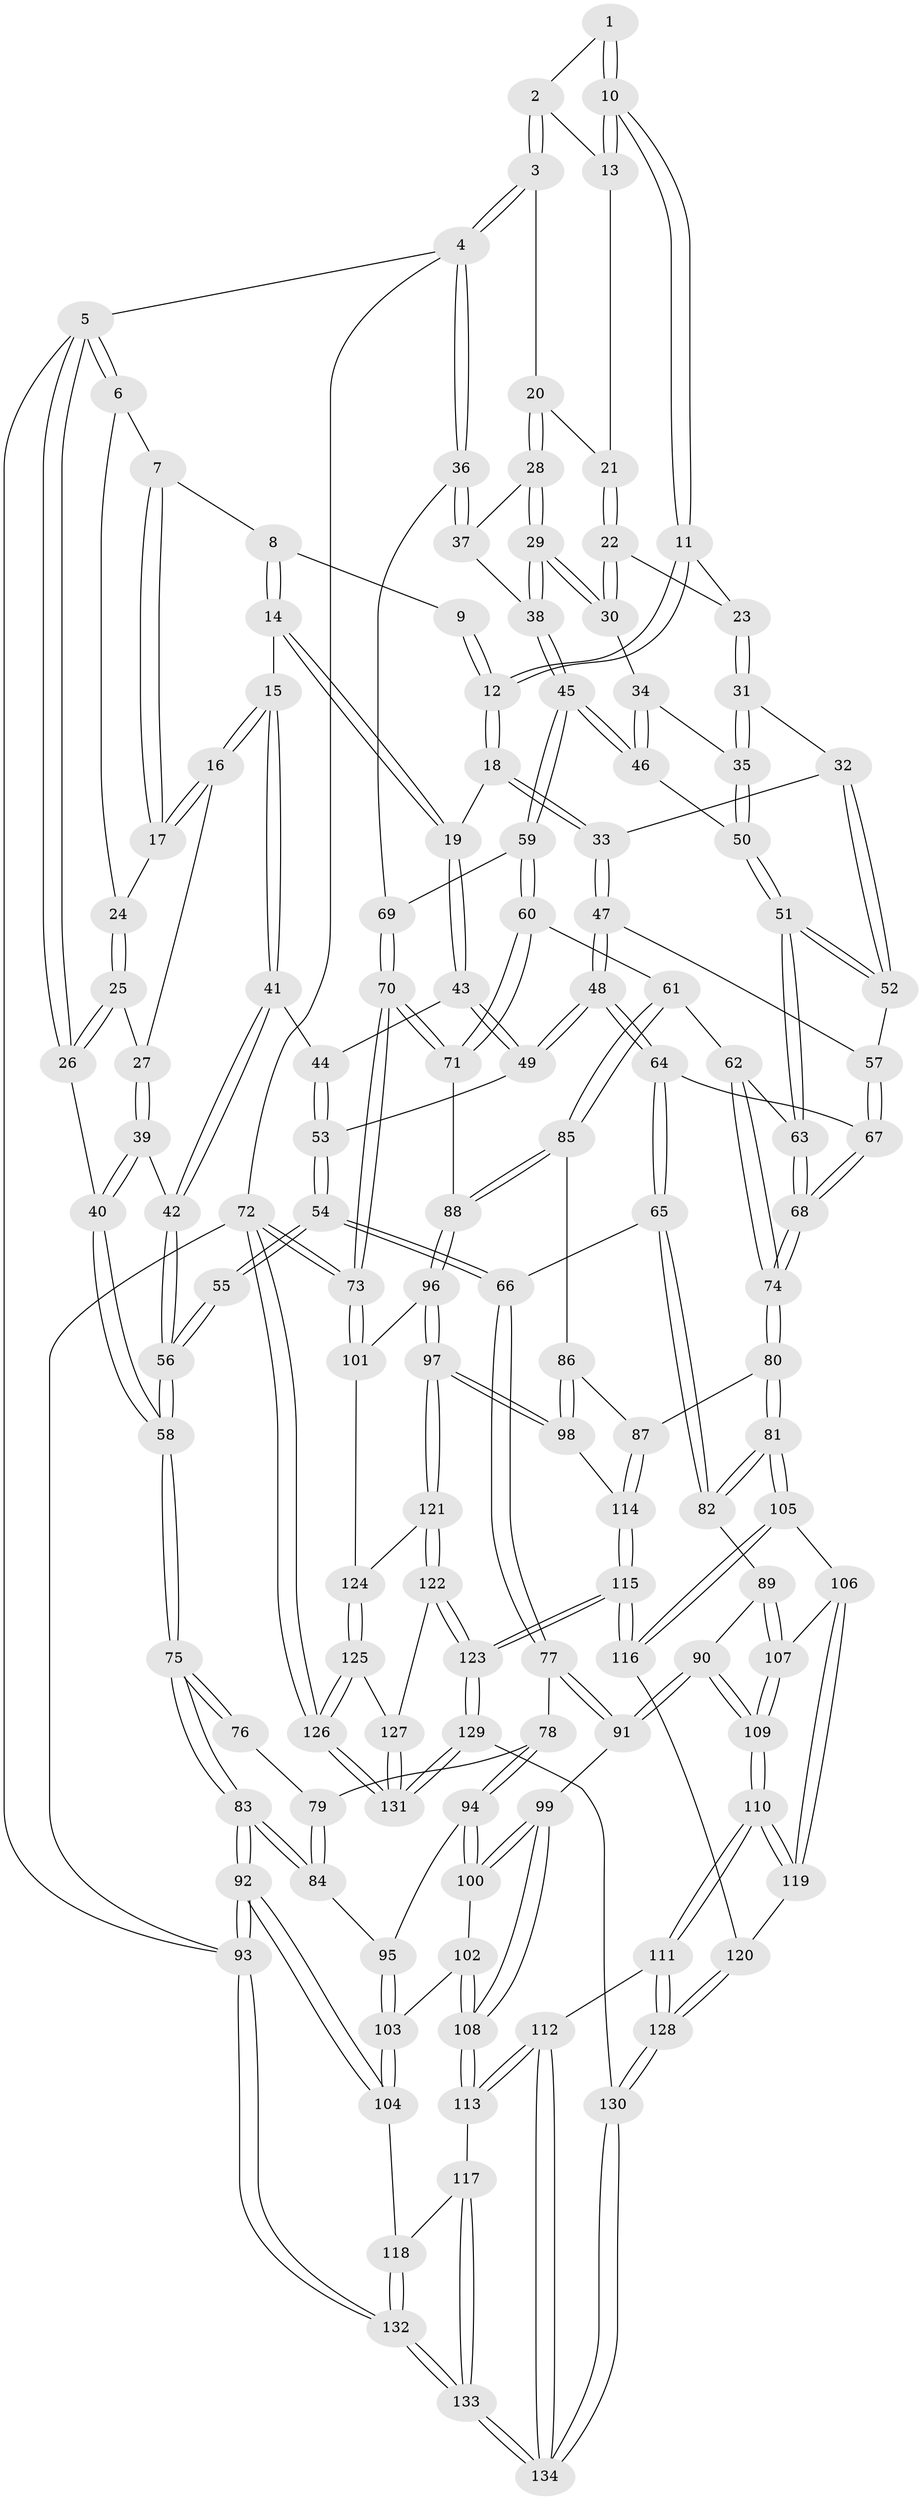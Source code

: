 // Generated by graph-tools (version 1.1) at 2025/51/03/09/25 03:51:00]
// undirected, 134 vertices, 332 edges
graph export_dot {
graph [start="1"]
  node [color=gray90,style=filled];
  1 [pos="+0.5481273522529422+0"];
  2 [pos="+0.8427505978390792+0"];
  3 [pos="+1+0"];
  4 [pos="+1+0"];
  5 [pos="+0+0"];
  6 [pos="+0+0"];
  7 [pos="+0.25236731964674425+0"];
  8 [pos="+0.2909159610062124+0"];
  9 [pos="+0.39559344120887135+0"];
  10 [pos="+0.5788529790424038+0.06255218159435544"];
  11 [pos="+0.5653109483627006+0.10950691204560928"];
  12 [pos="+0.4301099640639968+0.166323537483298"];
  13 [pos="+0.723693535662762+0.06302458339765099"];
  14 [pos="+0.31041898499333315+0.16896638775362657"];
  15 [pos="+0.24560979966288904+0.17702961272320716"];
  16 [pos="+0.19602943728810596+0.15221164434366183"];
  17 [pos="+0.1635497961505626+0.10078437042588564"];
  18 [pos="+0.4080018477457156+0.19007959636577254"];
  19 [pos="+0.36036207550919186+0.18890840031949332"];
  20 [pos="+0.7772228274712223+0.1233643615925882"];
  21 [pos="+0.7308786409456074+0.07760634178603437"];
  22 [pos="+0.6368974847193258+0.174628224501995"];
  23 [pos="+0.6192913095598283+0.1701156687866694"];
  24 [pos="+0.13197509506295915+0.09574929275429316"];
  25 [pos="+0.002214402225905546+0.11243664622656292"];
  26 [pos="+0+0"];
  27 [pos="+0.09381967803061336+0.21808489912830628"];
  28 [pos="+0.7902468151018025+0.17735926242546493"];
  29 [pos="+0.7796833099411296+0.21407721923569145"];
  30 [pos="+0.7000664320137479+0.20803407339172977"];
  31 [pos="+0.5794929472206278+0.27502550753656346"];
  32 [pos="+0.5283038624331735+0.2834860224981238"];
  33 [pos="+0.4478860426978928+0.2626968355490961"];
  34 [pos="+0.6683495529719228+0.2685150084916846"];
  35 [pos="+0.6194151412981966+0.3120768511350292"];
  36 [pos="+1+0"];
  37 [pos="+0.9446089639431494+0.1000675296909098"];
  38 [pos="+0.8394515622806789+0.32529554025931834"];
  39 [pos="+0.08556446684603224+0.24419018900633757"];
  40 [pos="+0+0.3084222582435676"];
  41 [pos="+0.2034274641085568+0.28901444871895493"];
  42 [pos="+0.13231039772648986+0.336706129301587"];
  43 [pos="+0.3161333414892976+0.3073556640103824"];
  44 [pos="+0.25183122431835014+0.32584036589815046"];
  45 [pos="+0.8400627272816529+0.3268574154880758"];
  46 [pos="+0.7211066913796949+0.34032157164354476"];
  47 [pos="+0.43768938429425586+0.33213672952976314"];
  48 [pos="+0.3683807054979977+0.39453314754420704"];
  49 [pos="+0.33598148535349504+0.3775675040896739"];
  50 [pos="+0.6376099109376118+0.36559153156690644"];
  51 [pos="+0.6299971480852207+0.38259266030477407"];
  52 [pos="+0.5456729820416114+0.3693984751242517"];
  53 [pos="+0.26253234349325666+0.39367342680559075"];
  54 [pos="+0.19055167802927128+0.474100865556775"];
  55 [pos="+0.14699140215209325+0.45156688220233077"];
  56 [pos="+0.11935042501467026+0.3763601518417329"];
  57 [pos="+0.49597694497627215+0.40250526548335175"];
  58 [pos="+0+0.3099910146186709"];
  59 [pos="+0.8450452541283177+0.33207396549370116"];
  60 [pos="+0.859635467268359+0.36834588187883865"];
  61 [pos="+0.7974295642857054+0.48413214156051765"];
  62 [pos="+0.7532092264698145+0.47451735244382626"];
  63 [pos="+0.6310560188791577+0.40461661032756163"];
  64 [pos="+0.3802981619842424+0.4832581321456928"];
  65 [pos="+0.37215267161385857+0.4937826546611982"];
  66 [pos="+0.21293482585068146+0.5045242142550744"];
  67 [pos="+0.4977679607099162+0.469911021707854"];
  68 [pos="+0.5629454166937669+0.5193221852172476"];
  69 [pos="+1+0"];
  70 [pos="+1+0.4552409411467835"];
  71 [pos="+1+0.45598477238984375"];
  72 [pos="+1+1"];
  73 [pos="+1+0.7752674951595553"];
  74 [pos="+0.5663080129407945+0.5297415192119279"];
  75 [pos="+0+0.40609802073647505"];
  76 [pos="+0.11744442197950578+0.4694514479562146"];
  77 [pos="+0.21356052221797658+0.560830874265615"];
  78 [pos="+0.12826746065013953+0.5973107152166827"];
  79 [pos="+0.05703269969624077+0.532523924716088"];
  80 [pos="+0.5747714324647549+0.6364258430058027"];
  81 [pos="+0.5364449094114934+0.6600197460570977"];
  82 [pos="+0.3842449163544737+0.5567866986062271"];
  83 [pos="+0+0.5967944132953545"];
  84 [pos="+0+0.6070034049750201"];
  85 [pos="+0.7988186968413085+0.514276542125665"];
  86 [pos="+0.7776052079025815+0.5459931433538341"];
  87 [pos="+0.6425766087757502+0.6559113263819921"];
  88 [pos="+0.9158335408492767+0.5980887935049246"];
  89 [pos="+0.30367243915908987+0.668514057754612"];
  90 [pos="+0.264786966678728+0.6775662019305747"];
  91 [pos="+0.2505081203350202+0.6713712031593615"];
  92 [pos="+0+0.8507781033306148"];
  93 [pos="+0+1"];
  94 [pos="+0.09400038654613539+0.6262002974917587"];
  95 [pos="+0.017835276829211127+0.6406440195138069"];
  96 [pos="+0.9137722698602934+0.7323093998866945"];
  97 [pos="+0.8694357728249407+0.7513451592560533"];
  98 [pos="+0.8413390490346521+0.7377410252162361"];
  99 [pos="+0.22982131656959712+0.6819288122415595"];
  100 [pos="+0.1922787355531266+0.685989039442522"];
  101 [pos="+0.9373606317569276+0.7383375304327876"];
  102 [pos="+0.10469354900215624+0.7200750198951722"];
  103 [pos="+0.0761054660779949+0.7251752227977212"];
  104 [pos="+0.052201835637508576+0.827606099029658"];
  105 [pos="+0.5314748374253834+0.6664194974938829"];
  106 [pos="+0.47627362368657405+0.715762159687922"];
  107 [pos="+0.4615514509282041+0.7143585020447596"];
  108 [pos="+0.17259338900460397+0.7965146229371189"];
  109 [pos="+0.2996073694677104+0.813909476010335"];
  110 [pos="+0.2997550550319303+0.8653782531141737"];
  111 [pos="+0.29339062142007644+0.8805059518844139"];
  112 [pos="+0.22800647460582615+0.8919497990025825"];
  113 [pos="+0.15420480812500212+0.8768314679976925"];
  114 [pos="+0.6855995374514774+0.7088801143255151"];
  115 [pos="+0.671496664988062+0.8623000611774749"];
  116 [pos="+0.5972967452496974+0.8420866669472217"];
  117 [pos="+0.14532338554721777+0.8787306574917566"];
  118 [pos="+0.09206910957436808+0.8591595502142773"];
  119 [pos="+0.46779298456908225+0.8017365248319606"];
  120 [pos="+0.49545836445470537+0.8652536877242771"];
  121 [pos="+0.8440072059105648+0.8300294936363312"];
  122 [pos="+0.834656689670765+0.8538843728417141"];
  123 [pos="+0.6737377841537646+0.8666328970574039"];
  124 [pos="+0.9560347386148681+0.8761201307154189"];
  125 [pos="+1+1"];
  126 [pos="+1+1"];
  127 [pos="+0.8351561045252773+0.85573715304086"];
  128 [pos="+0.4638459851044679+1"];
  129 [pos="+0.6260271595362694+1"];
  130 [pos="+0.486057762535317+1"];
  131 [pos="+0.6866259688479781+1"];
  132 [pos="+0+1"];
  133 [pos="+0.013215016104328401+1"];
  134 [pos="+0.18041063664842852+1"];
  1 -- 2;
  1 -- 10;
  1 -- 10;
  2 -- 3;
  2 -- 3;
  2 -- 13;
  3 -- 4;
  3 -- 4;
  3 -- 20;
  4 -- 5;
  4 -- 36;
  4 -- 36;
  4 -- 72;
  5 -- 6;
  5 -- 6;
  5 -- 26;
  5 -- 26;
  5 -- 93;
  6 -- 7;
  6 -- 24;
  7 -- 8;
  7 -- 17;
  7 -- 17;
  8 -- 9;
  8 -- 14;
  8 -- 14;
  9 -- 12;
  9 -- 12;
  10 -- 11;
  10 -- 11;
  10 -- 13;
  10 -- 13;
  11 -- 12;
  11 -- 12;
  11 -- 23;
  12 -- 18;
  12 -- 18;
  13 -- 21;
  14 -- 15;
  14 -- 19;
  14 -- 19;
  15 -- 16;
  15 -- 16;
  15 -- 41;
  15 -- 41;
  16 -- 17;
  16 -- 17;
  16 -- 27;
  17 -- 24;
  18 -- 19;
  18 -- 33;
  18 -- 33;
  19 -- 43;
  19 -- 43;
  20 -- 21;
  20 -- 28;
  20 -- 28;
  21 -- 22;
  21 -- 22;
  22 -- 23;
  22 -- 30;
  22 -- 30;
  23 -- 31;
  23 -- 31;
  24 -- 25;
  24 -- 25;
  25 -- 26;
  25 -- 26;
  25 -- 27;
  26 -- 40;
  27 -- 39;
  27 -- 39;
  28 -- 29;
  28 -- 29;
  28 -- 37;
  29 -- 30;
  29 -- 30;
  29 -- 38;
  29 -- 38;
  30 -- 34;
  31 -- 32;
  31 -- 35;
  31 -- 35;
  32 -- 33;
  32 -- 52;
  32 -- 52;
  33 -- 47;
  33 -- 47;
  34 -- 35;
  34 -- 46;
  34 -- 46;
  35 -- 50;
  35 -- 50;
  36 -- 37;
  36 -- 37;
  36 -- 69;
  37 -- 38;
  38 -- 45;
  38 -- 45;
  39 -- 40;
  39 -- 40;
  39 -- 42;
  40 -- 58;
  40 -- 58;
  41 -- 42;
  41 -- 42;
  41 -- 44;
  42 -- 56;
  42 -- 56;
  43 -- 44;
  43 -- 49;
  43 -- 49;
  44 -- 53;
  44 -- 53;
  45 -- 46;
  45 -- 46;
  45 -- 59;
  45 -- 59;
  46 -- 50;
  47 -- 48;
  47 -- 48;
  47 -- 57;
  48 -- 49;
  48 -- 49;
  48 -- 64;
  48 -- 64;
  49 -- 53;
  50 -- 51;
  50 -- 51;
  51 -- 52;
  51 -- 52;
  51 -- 63;
  51 -- 63;
  52 -- 57;
  53 -- 54;
  53 -- 54;
  54 -- 55;
  54 -- 55;
  54 -- 66;
  54 -- 66;
  55 -- 56;
  55 -- 56;
  56 -- 58;
  56 -- 58;
  57 -- 67;
  57 -- 67;
  58 -- 75;
  58 -- 75;
  59 -- 60;
  59 -- 60;
  59 -- 69;
  60 -- 61;
  60 -- 71;
  60 -- 71;
  61 -- 62;
  61 -- 85;
  61 -- 85;
  62 -- 63;
  62 -- 74;
  62 -- 74;
  63 -- 68;
  63 -- 68;
  64 -- 65;
  64 -- 65;
  64 -- 67;
  65 -- 66;
  65 -- 82;
  65 -- 82;
  66 -- 77;
  66 -- 77;
  67 -- 68;
  67 -- 68;
  68 -- 74;
  68 -- 74;
  69 -- 70;
  69 -- 70;
  70 -- 71;
  70 -- 71;
  70 -- 73;
  70 -- 73;
  71 -- 88;
  72 -- 73;
  72 -- 73;
  72 -- 126;
  72 -- 126;
  72 -- 93;
  73 -- 101;
  73 -- 101;
  74 -- 80;
  74 -- 80;
  75 -- 76;
  75 -- 76;
  75 -- 83;
  75 -- 83;
  76 -- 79;
  77 -- 78;
  77 -- 91;
  77 -- 91;
  78 -- 79;
  78 -- 94;
  78 -- 94;
  79 -- 84;
  79 -- 84;
  80 -- 81;
  80 -- 81;
  80 -- 87;
  81 -- 82;
  81 -- 82;
  81 -- 105;
  81 -- 105;
  82 -- 89;
  83 -- 84;
  83 -- 84;
  83 -- 92;
  83 -- 92;
  84 -- 95;
  85 -- 86;
  85 -- 88;
  85 -- 88;
  86 -- 87;
  86 -- 98;
  86 -- 98;
  87 -- 114;
  87 -- 114;
  88 -- 96;
  88 -- 96;
  89 -- 90;
  89 -- 107;
  89 -- 107;
  90 -- 91;
  90 -- 91;
  90 -- 109;
  90 -- 109;
  91 -- 99;
  92 -- 93;
  92 -- 93;
  92 -- 104;
  92 -- 104;
  93 -- 132;
  93 -- 132;
  94 -- 95;
  94 -- 100;
  94 -- 100;
  95 -- 103;
  95 -- 103;
  96 -- 97;
  96 -- 97;
  96 -- 101;
  97 -- 98;
  97 -- 98;
  97 -- 121;
  97 -- 121;
  98 -- 114;
  99 -- 100;
  99 -- 100;
  99 -- 108;
  99 -- 108;
  100 -- 102;
  101 -- 124;
  102 -- 103;
  102 -- 108;
  102 -- 108;
  103 -- 104;
  103 -- 104;
  104 -- 118;
  105 -- 106;
  105 -- 116;
  105 -- 116;
  106 -- 107;
  106 -- 119;
  106 -- 119;
  107 -- 109;
  107 -- 109;
  108 -- 113;
  108 -- 113;
  109 -- 110;
  109 -- 110;
  110 -- 111;
  110 -- 111;
  110 -- 119;
  110 -- 119;
  111 -- 112;
  111 -- 128;
  111 -- 128;
  112 -- 113;
  112 -- 113;
  112 -- 134;
  112 -- 134;
  113 -- 117;
  114 -- 115;
  114 -- 115;
  115 -- 116;
  115 -- 116;
  115 -- 123;
  115 -- 123;
  116 -- 120;
  117 -- 118;
  117 -- 133;
  117 -- 133;
  118 -- 132;
  118 -- 132;
  119 -- 120;
  120 -- 128;
  120 -- 128;
  121 -- 122;
  121 -- 122;
  121 -- 124;
  122 -- 123;
  122 -- 123;
  122 -- 127;
  123 -- 129;
  123 -- 129;
  124 -- 125;
  124 -- 125;
  125 -- 126;
  125 -- 126;
  125 -- 127;
  126 -- 131;
  126 -- 131;
  127 -- 131;
  127 -- 131;
  128 -- 130;
  128 -- 130;
  129 -- 130;
  129 -- 131;
  129 -- 131;
  130 -- 134;
  130 -- 134;
  132 -- 133;
  132 -- 133;
  133 -- 134;
  133 -- 134;
}
